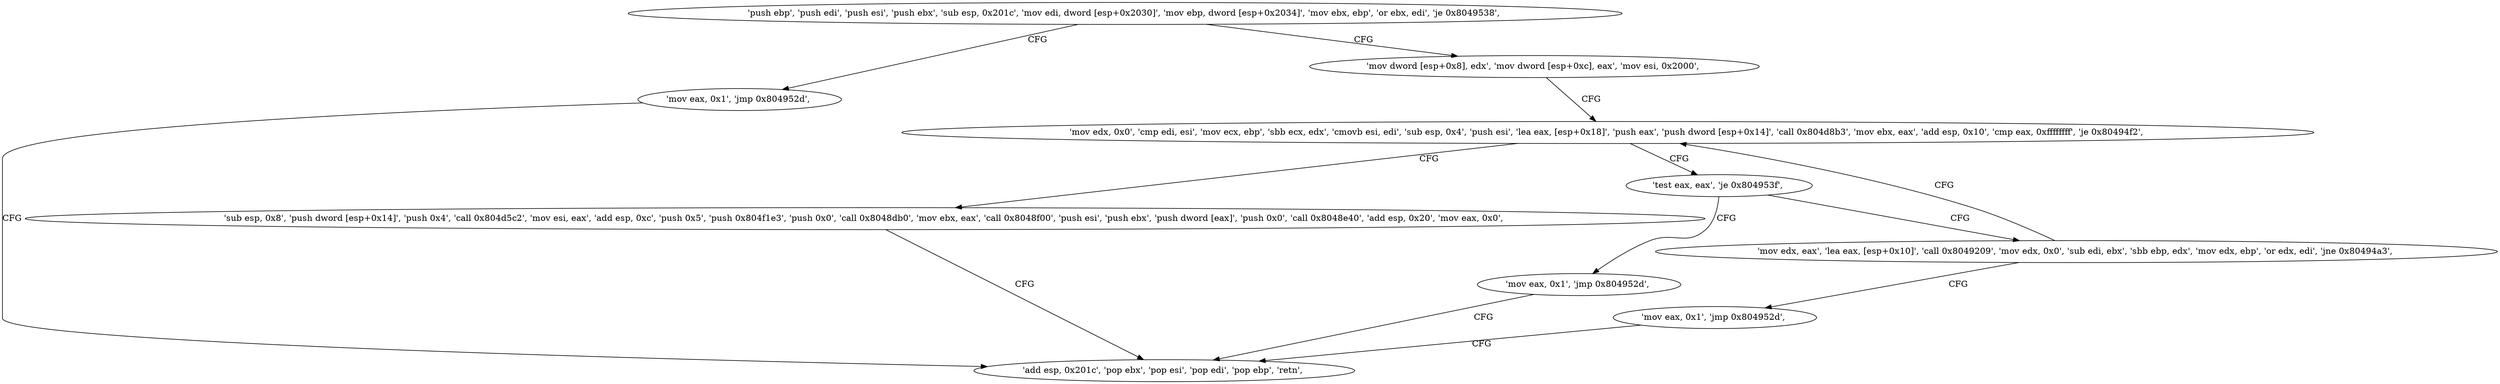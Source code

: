 digraph "func" {
"134517876" [label = "'push ebp', 'push edi', 'push esi', 'push ebx', 'sub esp, 0x201c', 'mov edi, dword [esp+0x2030]', 'mov ebp, dword [esp+0x2034]', 'mov ebx, ebp', 'or ebx, edi', 'je 0x8049538', " ]
"134518072" [label = "'mov eax, 0x1', 'jmp 0x804952d', " ]
"134517910" [label = "'mov dword [esp+0x8], edx', 'mov dword [esp+0xc], eax', 'mov esi, 0x2000', " ]
"134518061" [label = "'add esp, 0x201c', 'pop ebx', 'pop esi', 'pop edi', 'pop ebp', 'retn', " ]
"134517923" [label = "'mov edx, 0x0', 'cmp edi, esi', 'mov ecx, ebp', 'sbb ecx, edx', 'cmovb esi, edi', 'sub esp, 0x4', 'push esi', 'lea eax, [esp+0x18]', 'push eax', 'push dword [esp+0x14]', 'call 0x804d8b3', 'mov ebx, eax', 'add esp, 0x10', 'cmp eax, 0xffffffff', 'je 0x80494f2', " ]
"134518002" [label = "'sub esp, 0x8', 'push dword [esp+0x14]', 'push 0x4', 'call 0x804d5c2', 'mov esi, eax', 'add esp, 0xc', 'push 0x5', 'push 0x804f1e3', 'push 0x0', 'call 0x8048db0', 'mov ebx, eax', 'call 0x8048f00', 'push esi', 'push ebx', 'push dword [eax]', 'push 0x0', 'call 0x8048e40', 'add esp, 0x20', 'mov eax, 0x0', " ]
"134517965" [label = "'test eax, eax', 'je 0x804953f', " ]
"134518079" [label = "'mov eax, 0x1', 'jmp 0x804952d', " ]
"134517969" [label = "'mov edx, eax', 'lea eax, [esp+0x10]', 'call 0x8049209', 'mov edx, 0x0', 'sub edi, ebx', 'sbb ebp, edx', 'mov edx, ebp', 'or edx, edi', 'jne 0x80494a3', " ]
"134517995" [label = "'mov eax, 0x1', 'jmp 0x804952d', " ]
"134517876" -> "134518072" [ label = "CFG" ]
"134517876" -> "134517910" [ label = "CFG" ]
"134518072" -> "134518061" [ label = "CFG" ]
"134517910" -> "134517923" [ label = "CFG" ]
"134517923" -> "134518002" [ label = "CFG" ]
"134517923" -> "134517965" [ label = "CFG" ]
"134518002" -> "134518061" [ label = "CFG" ]
"134517965" -> "134518079" [ label = "CFG" ]
"134517965" -> "134517969" [ label = "CFG" ]
"134518079" -> "134518061" [ label = "CFG" ]
"134517969" -> "134517923" [ label = "CFG" ]
"134517969" -> "134517995" [ label = "CFG" ]
"134517995" -> "134518061" [ label = "CFG" ]
}
